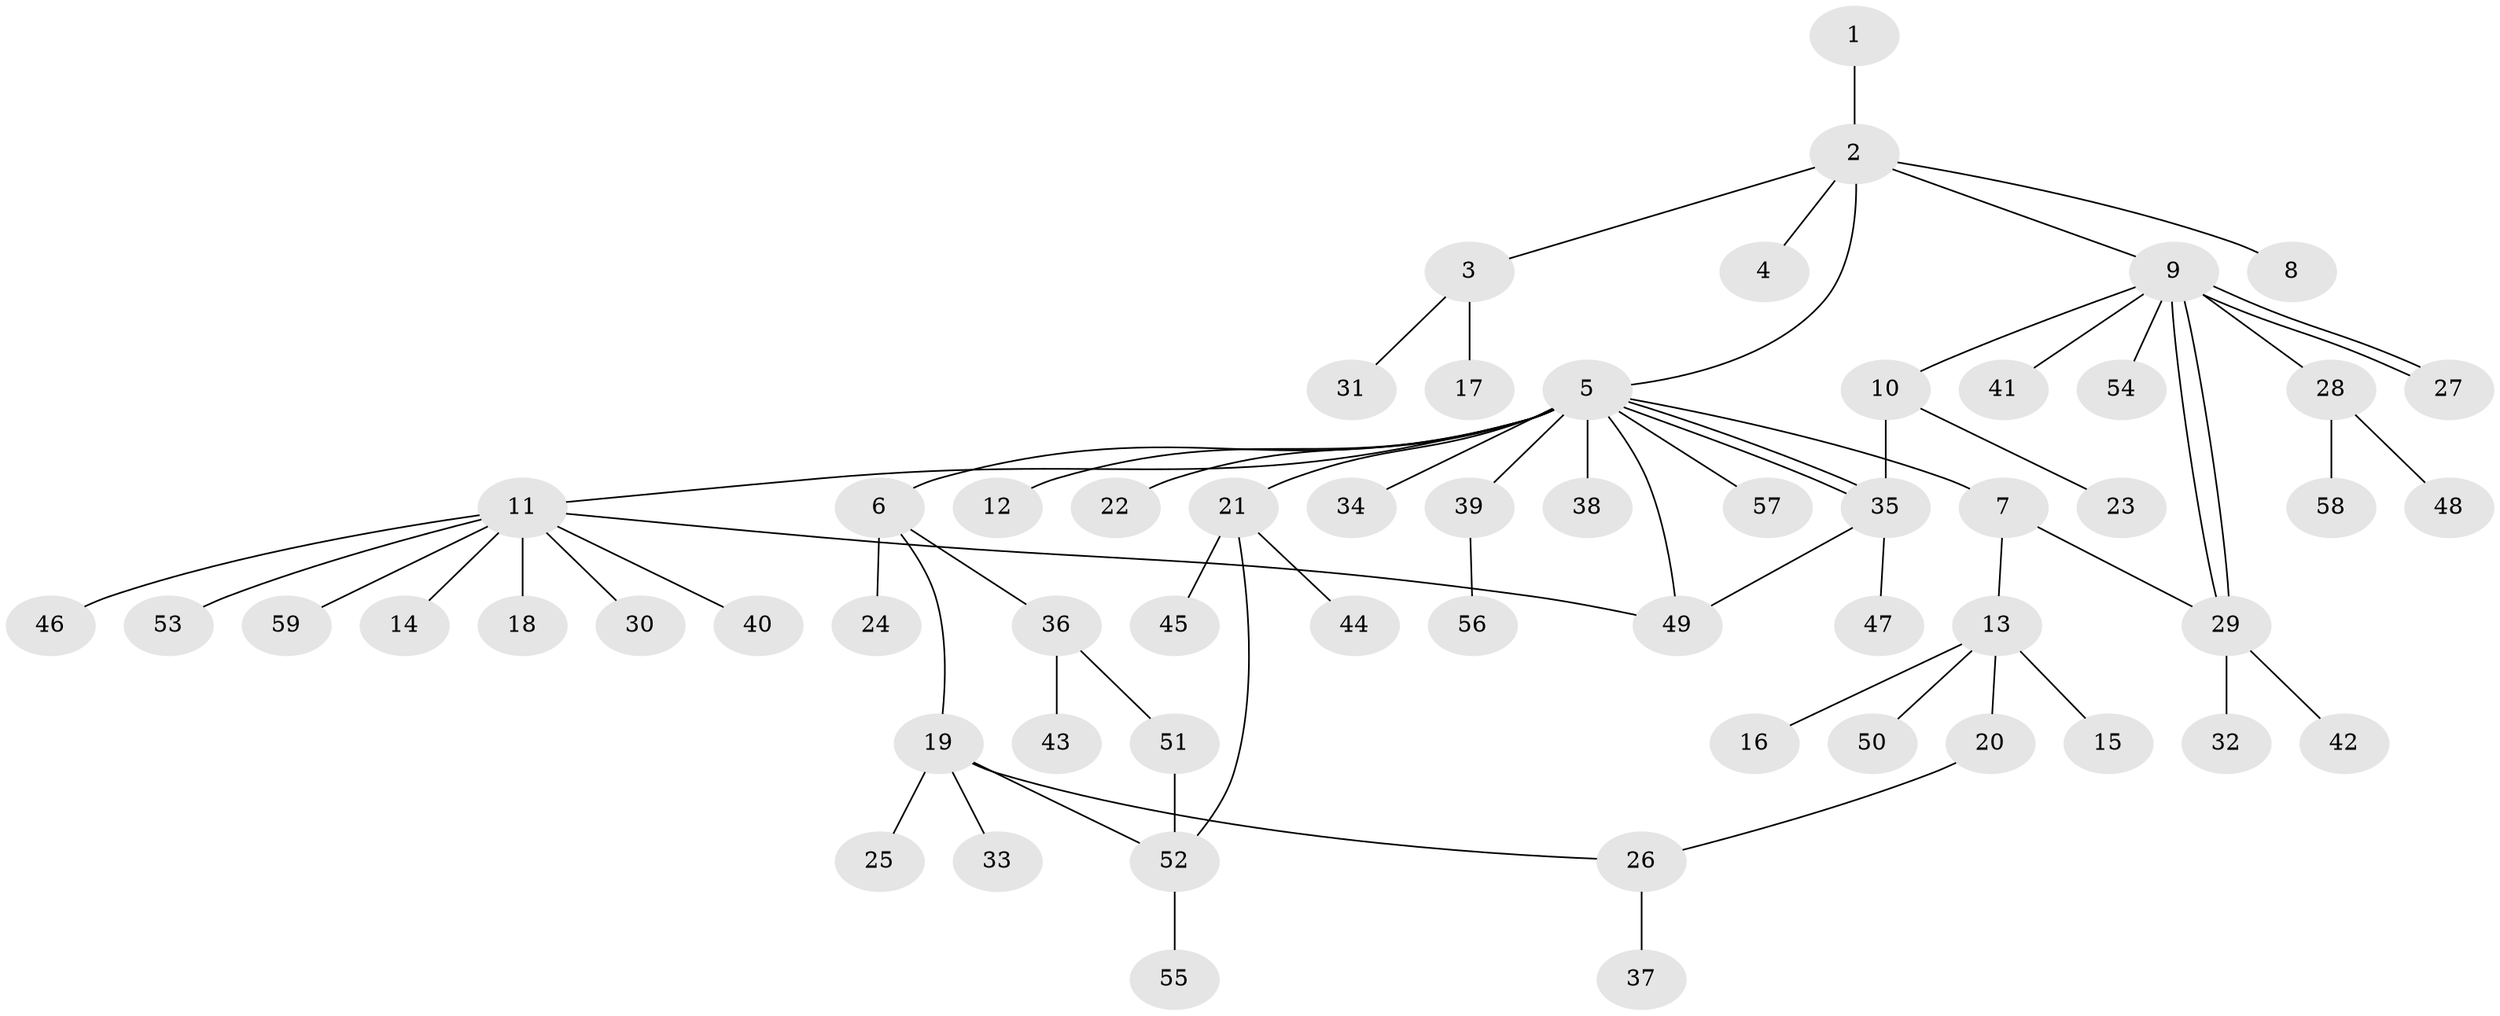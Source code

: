 // Generated by graph-tools (version 1.1) at 2025/49/03/09/25 03:49:51]
// undirected, 59 vertices, 68 edges
graph export_dot {
graph [start="1"]
  node [color=gray90,style=filled];
  1;
  2;
  3;
  4;
  5;
  6;
  7;
  8;
  9;
  10;
  11;
  12;
  13;
  14;
  15;
  16;
  17;
  18;
  19;
  20;
  21;
  22;
  23;
  24;
  25;
  26;
  27;
  28;
  29;
  30;
  31;
  32;
  33;
  34;
  35;
  36;
  37;
  38;
  39;
  40;
  41;
  42;
  43;
  44;
  45;
  46;
  47;
  48;
  49;
  50;
  51;
  52;
  53;
  54;
  55;
  56;
  57;
  58;
  59;
  1 -- 2;
  2 -- 3;
  2 -- 4;
  2 -- 5;
  2 -- 8;
  2 -- 9;
  3 -- 17;
  3 -- 31;
  5 -- 6;
  5 -- 7;
  5 -- 11;
  5 -- 12;
  5 -- 21;
  5 -- 22;
  5 -- 34;
  5 -- 35;
  5 -- 35;
  5 -- 38;
  5 -- 39;
  5 -- 49;
  5 -- 57;
  6 -- 19;
  6 -- 24;
  6 -- 36;
  7 -- 13;
  7 -- 29;
  9 -- 10;
  9 -- 27;
  9 -- 27;
  9 -- 28;
  9 -- 29;
  9 -- 29;
  9 -- 41;
  9 -- 54;
  10 -- 23;
  10 -- 35;
  11 -- 14;
  11 -- 18;
  11 -- 30;
  11 -- 40;
  11 -- 46;
  11 -- 49;
  11 -- 53;
  11 -- 59;
  13 -- 15;
  13 -- 16;
  13 -- 20;
  13 -- 50;
  19 -- 25;
  19 -- 26;
  19 -- 33;
  19 -- 52;
  20 -- 26;
  21 -- 44;
  21 -- 45;
  21 -- 52;
  26 -- 37;
  28 -- 48;
  28 -- 58;
  29 -- 32;
  29 -- 42;
  35 -- 47;
  35 -- 49;
  36 -- 43;
  36 -- 51;
  39 -- 56;
  51 -- 52;
  52 -- 55;
}
